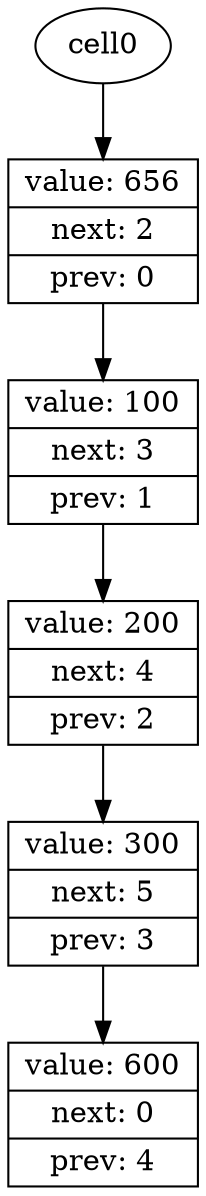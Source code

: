 digraph structs {
  rankdir=HR;    
  cell1 [shape=record,label=" { value:   656 | next:     2 | prev:     0}" ];
  cell2 [shape=record,label=" { value:   100 | next:     3 | prev:     1}" ];
  cell3 [shape=record,label=" { value:   200 | next:     4 | prev:     2}" ];
  cell4 [shape=record,label=" { value:   300 | next:     5 | prev:     3}" ];
  cell5 [shape=record,label=" { value:   600 | next:     0 | prev:     4}" ];
  cell0 -> cell1 -> cell2 -> cell3 -> cell4 -> cell5;
}
